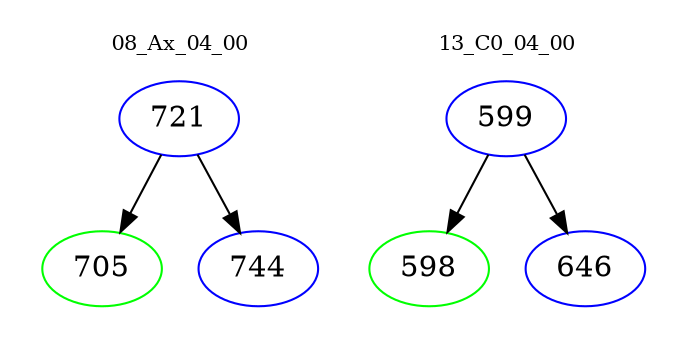 digraph{
subgraph cluster_0 {
color = white
label = "08_Ax_04_00";
fontsize=10;
T0_721 [label="721", color="blue"]
T0_721 -> T0_705 [color="black"]
T0_705 [label="705", color="green"]
T0_721 -> T0_744 [color="black"]
T0_744 [label="744", color="blue"]
}
subgraph cluster_1 {
color = white
label = "13_C0_04_00";
fontsize=10;
T1_599 [label="599", color="blue"]
T1_599 -> T1_598 [color="black"]
T1_598 [label="598", color="green"]
T1_599 -> T1_646 [color="black"]
T1_646 [label="646", color="blue"]
}
}
